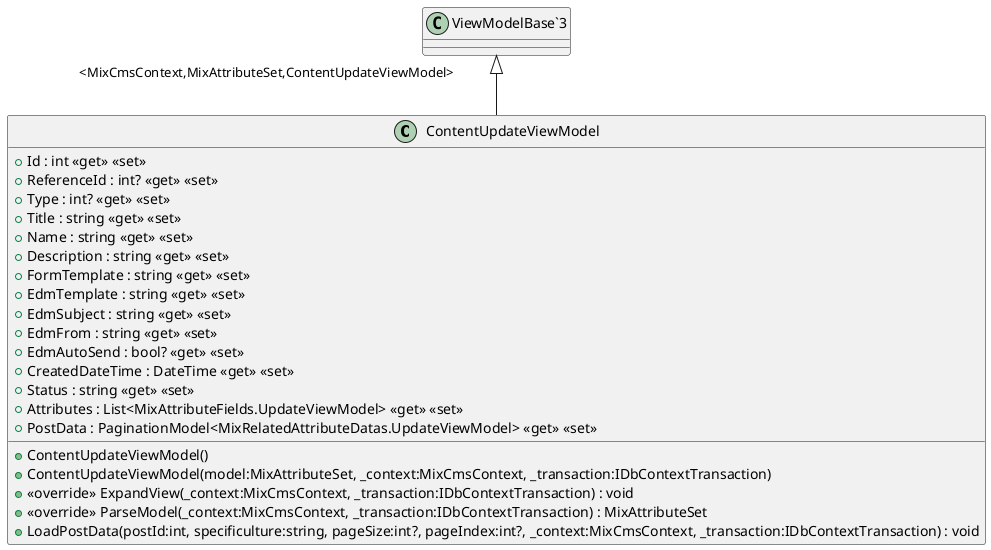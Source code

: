 @startuml
class ContentUpdateViewModel {
    + Id : int <<get>> <<set>>
    + ReferenceId : int? <<get>> <<set>>
    + Type : int? <<get>> <<set>>
    + Title : string <<get>> <<set>>
    + Name : string <<get>> <<set>>
    + Description : string <<get>> <<set>>
    + FormTemplate : string <<get>> <<set>>
    + EdmTemplate : string <<get>> <<set>>
    + EdmSubject : string <<get>> <<set>>
    + EdmFrom : string <<get>> <<set>>
    + EdmAutoSend : bool? <<get>> <<set>>
    + CreatedDateTime : DateTime <<get>> <<set>>
    + Status : string <<get>> <<set>>
    + Attributes : List<MixAttributeFields.UpdateViewModel> <<get>> <<set>>
    + PostData : PaginationModel<MixRelatedAttributeDatas.UpdateViewModel> <<get>> <<set>>
    + ContentUpdateViewModel()
    + ContentUpdateViewModel(model:MixAttributeSet, _context:MixCmsContext, _transaction:IDbContextTransaction)
    + <<override>> ExpandView(_context:MixCmsContext, _transaction:IDbContextTransaction) : void
    + <<override>> ParseModel(_context:MixCmsContext, _transaction:IDbContextTransaction) : MixAttributeSet
    + LoadPostData(postId:int, specificulture:string, pageSize:int?, pageIndex:int?, _context:MixCmsContext, _transaction:IDbContextTransaction) : void
}
"ViewModelBase`3" "<MixCmsContext,MixAttributeSet,ContentUpdateViewModel>" <|-- ContentUpdateViewModel
@enduml
